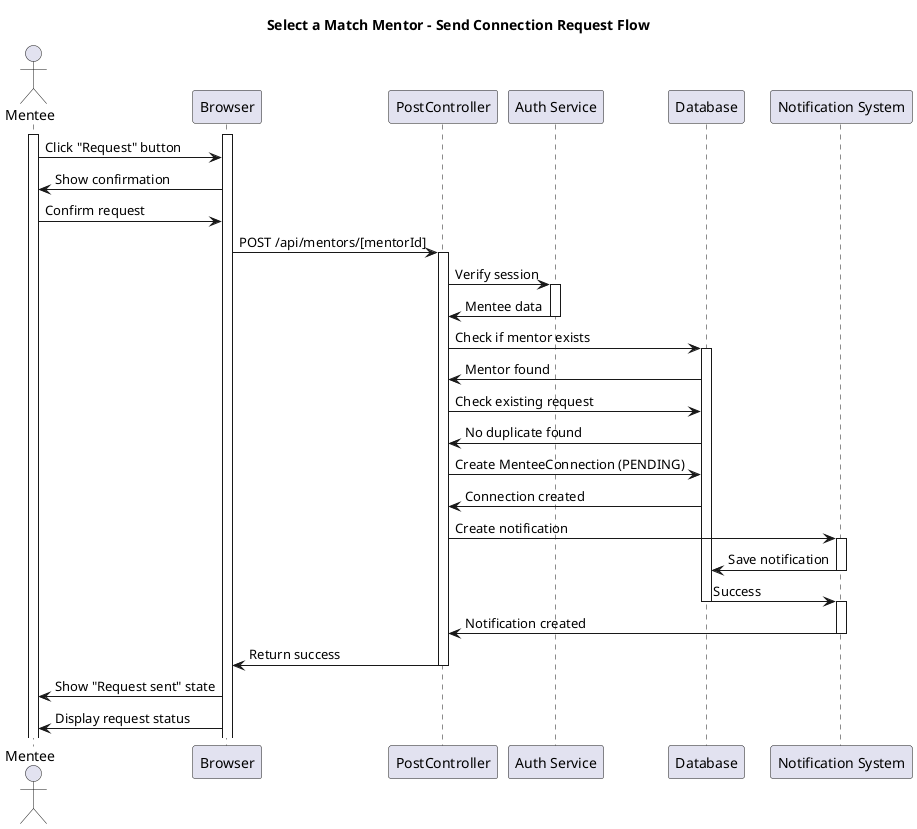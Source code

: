 @startuml
title Select a Match Mentor - Send Connection Request Flow

actor Mentee
participant Browser
participant "PostController" as PostController
participant "Auth Service" as AuthService
participant Database
participant "Notification System" as NotificationSystem

activate Mentee
activate Browser


Mentee -> Browser: Click "Request" button

Browser -> Mentee: Show confirmation

Mentee -> Browser: Confirm request


Browser -> PostController: POST /api/mentors/[mentorId]
activate PostController
PostController -> AuthService: Verify session
activate AuthService
AuthService -> PostController: Mentee data
deactivate AuthService
PostController -> Database: Check if mentor exists
activate Database
Database -> PostController: Mentor found
PostController -> Database: Check existing request
Database -> PostController: No duplicate found
PostController -> Database: Create MenteeConnection (PENDING)
Database -> PostController: Connection created
PostController -> NotificationSystem: Create notification
activate NotificationSystem
NotificationSystem -> Database: Save notification
deactivate NotificationSystem
Database -> NotificationSystem: Success
deactivate Database
activate NotificationSystem
NotificationSystem -> PostController: Notification created
deactivate NotificationSystem
PostController -> Browser: Return success
deactivate PostController

Browser -> Mentee: Show "Request sent" state
Browser -> Mentee: Display request status


@enduml